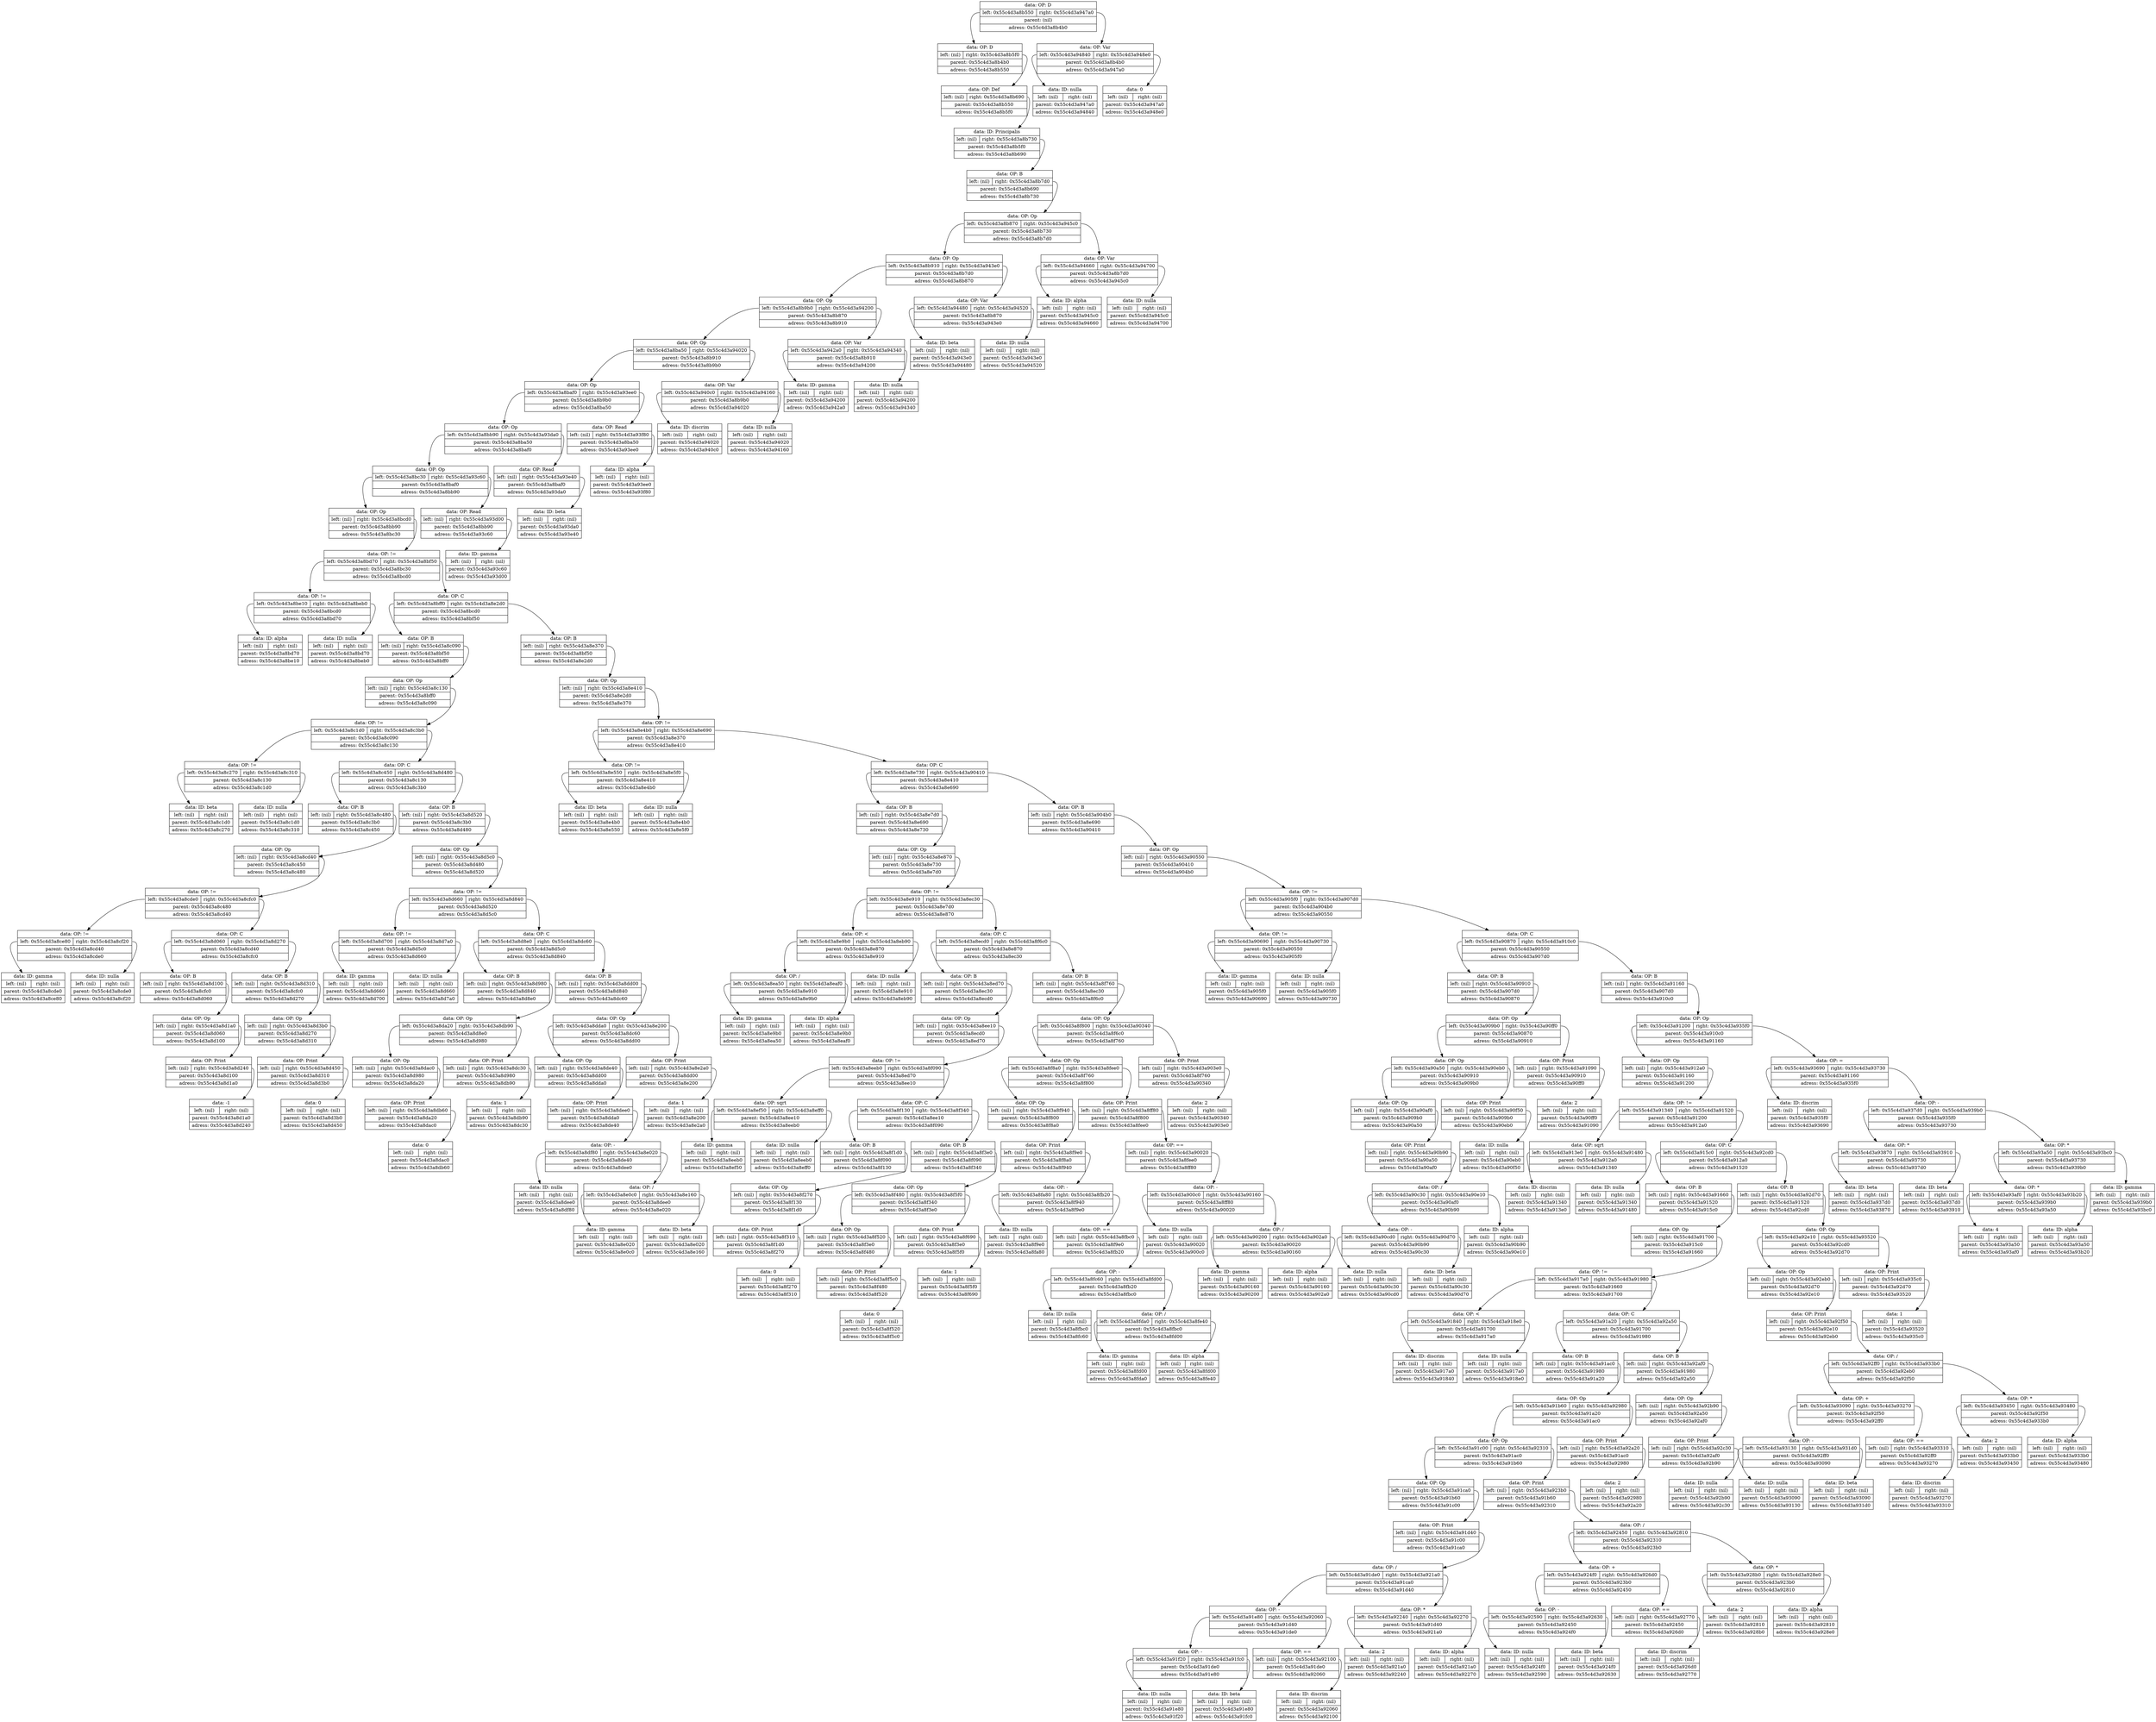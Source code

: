 digraph dump
{
	node0x55c4d3a8b4b0 [shape = "record", label = "{<f1>data: OP: D|{<f2>left: 0x55c4d3a8b550|<f3>right: 0x55c4d3a947a0}|<f4>parent: (nil)|<f5>adress: 0x55c4d3a8b4b0}"];
	node0x55c4d3a8b550 [shape = "record", label = "{<f1>data: OP: D|{<f2>left: (nil)|<f3>right: 0x55c4d3a8b5f0}|<f4>parent: 0x55c4d3a8b4b0|<f5>adress: 0x55c4d3a8b550}"];
	node0x55c4d3a8b5f0 [shape = "record", label = "{<f1>data: OP: Def|{<f2>left: (nil)|<f3>right: 0x55c4d3a8b690}|<f4>parent: 0x55c4d3a8b550|<f5>adress: 0x55c4d3a8b5f0}"];
	node0x55c4d3a8b690 [shape = "record", label = "{<f1>data: ID: Principalis|{<f2>left: (nil)|<f3>right: 0x55c4d3a8b730}|<f4>parent: 0x55c4d3a8b5f0|<f5>adress: 0x55c4d3a8b690}"];
	node0x55c4d3a8b730 [shape = "record", label = "{<f1>data: OP: B|{<f2>left: (nil)|<f3>right: 0x55c4d3a8b7d0}|<f4>parent: 0x55c4d3a8b690|<f5>adress: 0x55c4d3a8b730}"];
	node0x55c4d3a8b7d0 [shape = "record", label = "{<f1>data: OP: Op|{<f2>left: 0x55c4d3a8b870|<f3>right: 0x55c4d3a945c0}|<f4>parent: 0x55c4d3a8b730|<f5>adress: 0x55c4d3a8b7d0}"];
	node0x55c4d3a8b870 [shape = "record", label = "{<f1>data: OP: Op|{<f2>left: 0x55c4d3a8b910|<f3>right: 0x55c4d3a943e0}|<f4>parent: 0x55c4d3a8b7d0|<f5>adress: 0x55c4d3a8b870}"];
	node0x55c4d3a8b910 [shape = "record", label = "{<f1>data: OP: Op|{<f2>left: 0x55c4d3a8b9b0|<f3>right: 0x55c4d3a94200}|<f4>parent: 0x55c4d3a8b870|<f5>adress: 0x55c4d3a8b910}"];
	node0x55c4d3a8b9b0 [shape = "record", label = "{<f1>data: OP: Op|{<f2>left: 0x55c4d3a8ba50|<f3>right: 0x55c4d3a94020}|<f4>parent: 0x55c4d3a8b910|<f5>adress: 0x55c4d3a8b9b0}"];
	node0x55c4d3a8ba50 [shape = "record", label = "{<f1>data: OP: Op|{<f2>left: 0x55c4d3a8baf0|<f3>right: 0x55c4d3a93ee0}|<f4>parent: 0x55c4d3a8b9b0|<f5>adress: 0x55c4d3a8ba50}"];
	node0x55c4d3a8baf0 [shape = "record", label = "{<f1>data: OP: Op|{<f2>left: 0x55c4d3a8bb90|<f3>right: 0x55c4d3a93da0}|<f4>parent: 0x55c4d3a8ba50|<f5>adress: 0x55c4d3a8baf0}"];
	node0x55c4d3a8bb90 [shape = "record", label = "{<f1>data: OP: Op|{<f2>left: 0x55c4d3a8bc30|<f3>right: 0x55c4d3a93c60}|<f4>parent: 0x55c4d3a8baf0|<f5>adress: 0x55c4d3a8bb90}"];
	node0x55c4d3a8bc30 [shape = "record", label = "{<f1>data: OP: Op|{<f2>left: (nil)|<f3>right: 0x55c4d3a8bcd0}|<f4>parent: 0x55c4d3a8bb90|<f5>adress: 0x55c4d3a8bc30}"];
	node0x55c4d3a8bcd0 [shape = "record", label = "{<f1>data: OP: !=|{<f2>left: 0x55c4d3a8bd70|<f3>right: 0x55c4d3a8bf50}|<f4>parent: 0x55c4d3a8bc30|<f5>adress: 0x55c4d3a8bcd0}"];
	node0x55c4d3a8bd70 [shape = "record", label = "{<f1>data: OP: !=|{<f2>left: 0x55c4d3a8be10|<f3>right: 0x55c4d3a8beb0}|<f4>parent: 0x55c4d3a8bcd0|<f5>adress: 0x55c4d3a8bd70}"];
	node0x55c4d3a8be10 [shape = "record", label = "{<f1>data: ID: alpha|{<f2>left: (nil)|<f3>right: (nil)}|<f4>parent: 0x55c4d3a8bd70|<f5>adress: 0x55c4d3a8be10}"];
	node0x55c4d3a8bd70:f2 -> node0x55c4d3a8be10
	node0x55c4d3a8beb0 [shape = "record", label = "{<f1>data: ID: nulla|{<f2>left: (nil)|<f3>right: (nil)}|<f4>parent: 0x55c4d3a8bd70|<f5>adress: 0x55c4d3a8beb0}"];
	node0x55c4d3a8bd70:f3 -> node0x55c4d3a8beb0
	node0x55c4d3a8bcd0:f2 -> node0x55c4d3a8bd70
	node0x55c4d3a8bf50 [shape = "record", label = "{<f1>data: OP: C|{<f2>left: 0x55c4d3a8bff0|<f3>right: 0x55c4d3a8e2d0}|<f4>parent: 0x55c4d3a8bcd0|<f5>adress: 0x55c4d3a8bf50}"];
	node0x55c4d3a8bff0 [shape = "record", label = "{<f1>data: OP: B|{<f2>left: (nil)|<f3>right: 0x55c4d3a8c090}|<f4>parent: 0x55c4d3a8bf50|<f5>adress: 0x55c4d3a8bff0}"];
	node0x55c4d3a8c090 [shape = "record", label = "{<f1>data: OP: Op|{<f2>left: (nil)|<f3>right: 0x55c4d3a8c130}|<f4>parent: 0x55c4d3a8bff0|<f5>adress: 0x55c4d3a8c090}"];
	node0x55c4d3a8c130 [shape = "record", label = "{<f1>data: OP: !=|{<f2>left: 0x55c4d3a8c1d0|<f3>right: 0x55c4d3a8c3b0}|<f4>parent: 0x55c4d3a8c090|<f5>adress: 0x55c4d3a8c130}"];
	node0x55c4d3a8c1d0 [shape = "record", label = "{<f1>data: OP: !=|{<f2>left: 0x55c4d3a8c270|<f3>right: 0x55c4d3a8c310}|<f4>parent: 0x55c4d3a8c130|<f5>adress: 0x55c4d3a8c1d0}"];
	node0x55c4d3a8c270 [shape = "record", label = "{<f1>data: ID: beta|{<f2>left: (nil)|<f3>right: (nil)}|<f4>parent: 0x55c4d3a8c1d0|<f5>adress: 0x55c4d3a8c270}"];
	node0x55c4d3a8c1d0:f2 -> node0x55c4d3a8c270
	node0x55c4d3a8c310 [shape = "record", label = "{<f1>data: ID: nulla|{<f2>left: (nil)|<f3>right: (nil)}|<f4>parent: 0x55c4d3a8c1d0|<f5>adress: 0x55c4d3a8c310}"];
	node0x55c4d3a8c1d0:f3 -> node0x55c4d3a8c310
	node0x55c4d3a8c130:f2 -> node0x55c4d3a8c1d0
	node0x55c4d3a8c3b0 [shape = "record", label = "{<f1>data: OP: C|{<f2>left: 0x55c4d3a8c450|<f3>right: 0x55c4d3a8d480}|<f4>parent: 0x55c4d3a8c130|<f5>adress: 0x55c4d3a8c3b0}"];
	node0x55c4d3a8c450 [shape = "record", label = "{<f1>data: OP: B|{<f2>left: (nil)|<f3>right: 0x55c4d3a8c480}|<f4>parent: 0x55c4d3a8c3b0|<f5>adress: 0x55c4d3a8c450}"];
	node0x55c4d3a8c480 [shape = "record", label = "{<f1>data: OP: Op|{<f2>left: (nil)|<f3>right: 0x55c4d3a8cd40}|<f4>parent: 0x55c4d3a8c450|<f5>adress: 0x55c4d3a8c480}"];
	node0x55c4d3a8cd40 [shape = "record", label = "{<f1>data: OP: !=|{<f2>left: 0x55c4d3a8cde0|<f3>right: 0x55c4d3a8cfc0}|<f4>parent: 0x55c4d3a8c480|<f5>adress: 0x55c4d3a8cd40}"];
	node0x55c4d3a8cde0 [shape = "record", label = "{<f1>data: OP: !=|{<f2>left: 0x55c4d3a8ce80|<f3>right: 0x55c4d3a8cf20}|<f4>parent: 0x55c4d3a8cd40|<f5>adress: 0x55c4d3a8cde0}"];
	node0x55c4d3a8ce80 [shape = "record", label = "{<f1>data: ID: gamma|{<f2>left: (nil)|<f3>right: (nil)}|<f4>parent: 0x55c4d3a8cde0|<f5>adress: 0x55c4d3a8ce80}"];
	node0x55c4d3a8cde0:f2 -> node0x55c4d3a8ce80
	node0x55c4d3a8cf20 [shape = "record", label = "{<f1>data: ID: nulla|{<f2>left: (nil)|<f3>right: (nil)}|<f4>parent: 0x55c4d3a8cde0|<f5>adress: 0x55c4d3a8cf20}"];
	node0x55c4d3a8cde0:f3 -> node0x55c4d3a8cf20
	node0x55c4d3a8cd40:f2 -> node0x55c4d3a8cde0
	node0x55c4d3a8cfc0 [shape = "record", label = "{<f1>data: OP: C|{<f2>left: 0x55c4d3a8d060|<f3>right: 0x55c4d3a8d270}|<f4>parent: 0x55c4d3a8cd40|<f5>adress: 0x55c4d3a8cfc0}"];
	node0x55c4d3a8d060 [shape = "record", label = "{<f1>data: OP: B|{<f2>left: (nil)|<f3>right: 0x55c4d3a8d100}|<f4>parent: 0x55c4d3a8cfc0|<f5>adress: 0x55c4d3a8d060}"];
	node0x55c4d3a8d100 [shape = "record", label = "{<f1>data: OP: Op|{<f2>left: (nil)|<f3>right: 0x55c4d3a8d1a0}|<f4>parent: 0x55c4d3a8d060|<f5>adress: 0x55c4d3a8d100}"];
	node0x55c4d3a8d1a0 [shape = "record", label = "{<f1>data: OP: Print|{<f2>left: (nil)|<f3>right: 0x55c4d3a8d240}|<f4>parent: 0x55c4d3a8d100|<f5>adress: 0x55c4d3a8d1a0}"];
	node0x55c4d3a8d240 [shape = "record", label = "{<f1>data: -1|{<f2>left: (nil)|<f3>right: (nil)}|<f4>parent: 0x55c4d3a8d1a0|<f5>adress: 0x55c4d3a8d240}"];
	node0x55c4d3a8d1a0:f3 -> node0x55c4d3a8d240
	node0x55c4d3a8d100:f3 -> node0x55c4d3a8d1a0
	node0x55c4d3a8d060:f3 -> node0x55c4d3a8d100
	node0x55c4d3a8cfc0:f2 -> node0x55c4d3a8d060
	node0x55c4d3a8d270 [shape = "record", label = "{<f1>data: OP: B|{<f2>left: (nil)|<f3>right: 0x55c4d3a8d310}|<f4>parent: 0x55c4d3a8cfc0|<f5>adress: 0x55c4d3a8d270}"];
	node0x55c4d3a8d310 [shape = "record", label = "{<f1>data: OP: Op|{<f2>left: (nil)|<f3>right: 0x55c4d3a8d3b0}|<f4>parent: 0x55c4d3a8d270|<f5>adress: 0x55c4d3a8d310}"];
	node0x55c4d3a8d3b0 [shape = "record", label = "{<f1>data: OP: Print|{<f2>left: (nil)|<f3>right: 0x55c4d3a8d450}|<f4>parent: 0x55c4d3a8d310|<f5>adress: 0x55c4d3a8d3b0}"];
	node0x55c4d3a8d450 [shape = "record", label = "{<f1>data: 0|{<f2>left: (nil)|<f3>right: (nil)}|<f4>parent: 0x55c4d3a8d3b0|<f5>adress: 0x55c4d3a8d450}"];
	node0x55c4d3a8d3b0:f3 -> node0x55c4d3a8d450
	node0x55c4d3a8d310:f3 -> node0x55c4d3a8d3b0
	node0x55c4d3a8d270:f3 -> node0x55c4d3a8d310
	node0x55c4d3a8cfc0:f3 -> node0x55c4d3a8d270
	node0x55c4d3a8cd40:f3 -> node0x55c4d3a8cfc0
	node0x55c4d3a8c480:f3 -> node0x55c4d3a8cd40
	node0x55c4d3a8c450:f3 -> node0x55c4d3a8c480
	node0x55c4d3a8c3b0:f2 -> node0x55c4d3a8c450
	node0x55c4d3a8d480 [shape = "record", label = "{<f1>data: OP: B|{<f2>left: (nil)|<f3>right: 0x55c4d3a8d520}|<f4>parent: 0x55c4d3a8c3b0|<f5>adress: 0x55c4d3a8d480}"];
	node0x55c4d3a8d520 [shape = "record", label = "{<f1>data: OP: Op|{<f2>left: (nil)|<f3>right: 0x55c4d3a8d5c0}|<f4>parent: 0x55c4d3a8d480|<f5>adress: 0x55c4d3a8d520}"];
	node0x55c4d3a8d5c0 [shape = "record", label = "{<f1>data: OP: !=|{<f2>left: 0x55c4d3a8d660|<f3>right: 0x55c4d3a8d840}|<f4>parent: 0x55c4d3a8d520|<f5>adress: 0x55c4d3a8d5c0}"];
	node0x55c4d3a8d660 [shape = "record", label = "{<f1>data: OP: !=|{<f2>left: 0x55c4d3a8d700|<f3>right: 0x55c4d3a8d7a0}|<f4>parent: 0x55c4d3a8d5c0|<f5>adress: 0x55c4d3a8d660}"];
	node0x55c4d3a8d700 [shape = "record", label = "{<f1>data: ID: gamma|{<f2>left: (nil)|<f3>right: (nil)}|<f4>parent: 0x55c4d3a8d660|<f5>adress: 0x55c4d3a8d700}"];
	node0x55c4d3a8d660:f2 -> node0x55c4d3a8d700
	node0x55c4d3a8d7a0 [shape = "record", label = "{<f1>data: ID: nulla|{<f2>left: (nil)|<f3>right: (nil)}|<f4>parent: 0x55c4d3a8d660|<f5>adress: 0x55c4d3a8d7a0}"];
	node0x55c4d3a8d660:f3 -> node0x55c4d3a8d7a0
	node0x55c4d3a8d5c0:f2 -> node0x55c4d3a8d660
	node0x55c4d3a8d840 [shape = "record", label = "{<f1>data: OP: C|{<f2>left: 0x55c4d3a8d8e0|<f3>right: 0x55c4d3a8dc60}|<f4>parent: 0x55c4d3a8d5c0|<f5>adress: 0x55c4d3a8d840}"];
	node0x55c4d3a8d8e0 [shape = "record", label = "{<f1>data: OP: B|{<f2>left: (nil)|<f3>right: 0x55c4d3a8d980}|<f4>parent: 0x55c4d3a8d840|<f5>adress: 0x55c4d3a8d8e0}"];
	node0x55c4d3a8d980 [shape = "record", label = "{<f1>data: OP: Op|{<f2>left: 0x55c4d3a8da20|<f3>right: 0x55c4d3a8db90}|<f4>parent: 0x55c4d3a8d8e0|<f5>adress: 0x55c4d3a8d980}"];
	node0x55c4d3a8da20 [shape = "record", label = "{<f1>data: OP: Op|{<f2>left: (nil)|<f3>right: 0x55c4d3a8dac0}|<f4>parent: 0x55c4d3a8d980|<f5>adress: 0x55c4d3a8da20}"];
	node0x55c4d3a8dac0 [shape = "record", label = "{<f1>data: OP: Print|{<f2>left: (nil)|<f3>right: 0x55c4d3a8db60}|<f4>parent: 0x55c4d3a8da20|<f5>adress: 0x55c4d3a8dac0}"];
	node0x55c4d3a8db60 [shape = "record", label = "{<f1>data: 0|{<f2>left: (nil)|<f3>right: (nil)}|<f4>parent: 0x55c4d3a8dac0|<f5>adress: 0x55c4d3a8db60}"];
	node0x55c4d3a8dac0:f3 -> node0x55c4d3a8db60
	node0x55c4d3a8da20:f3 -> node0x55c4d3a8dac0
	node0x55c4d3a8d980:f2 -> node0x55c4d3a8da20
	node0x55c4d3a8db90 [shape = "record", label = "{<f1>data: OP: Print|{<f2>left: (nil)|<f3>right: 0x55c4d3a8dc30}|<f4>parent: 0x55c4d3a8d980|<f5>adress: 0x55c4d3a8db90}"];
	node0x55c4d3a8dc30 [shape = "record", label = "{<f1>data: 1|{<f2>left: (nil)|<f3>right: (nil)}|<f4>parent: 0x55c4d3a8db90|<f5>adress: 0x55c4d3a8dc30}"];
	node0x55c4d3a8db90:f3 -> node0x55c4d3a8dc30
	node0x55c4d3a8d980:f3 -> node0x55c4d3a8db90
	node0x55c4d3a8d8e0:f3 -> node0x55c4d3a8d980
	node0x55c4d3a8d840:f2 -> node0x55c4d3a8d8e0
	node0x55c4d3a8dc60 [shape = "record", label = "{<f1>data: OP: B|{<f2>left: (nil)|<f3>right: 0x55c4d3a8dd00}|<f4>parent: 0x55c4d3a8d840|<f5>adress: 0x55c4d3a8dc60}"];
	node0x55c4d3a8dd00 [shape = "record", label = "{<f1>data: OP: Op|{<f2>left: 0x55c4d3a8dda0|<f3>right: 0x55c4d3a8e200}|<f4>parent: 0x55c4d3a8dc60|<f5>adress: 0x55c4d3a8dd00}"];
	node0x55c4d3a8dda0 [shape = "record", label = "{<f1>data: OP: Op|{<f2>left: (nil)|<f3>right: 0x55c4d3a8de40}|<f4>parent: 0x55c4d3a8dd00|<f5>adress: 0x55c4d3a8dda0}"];
	node0x55c4d3a8de40 [shape = "record", label = "{<f1>data: OP: Print|{<f2>left: (nil)|<f3>right: 0x55c4d3a8dee0}|<f4>parent: 0x55c4d3a8dda0|<f5>adress: 0x55c4d3a8de40}"];
	node0x55c4d3a8dee0 [shape = "record", label = "{<f1>data: OP: -|{<f2>left: 0x55c4d3a8df80|<f3>right: 0x55c4d3a8e020}|<f4>parent: 0x55c4d3a8de40|<f5>adress: 0x55c4d3a8dee0}"];
	node0x55c4d3a8df80 [shape = "record", label = "{<f1>data: ID: nulla|{<f2>left: (nil)|<f3>right: (nil)}|<f4>parent: 0x55c4d3a8dee0|<f5>adress: 0x55c4d3a8df80}"];
	node0x55c4d3a8dee0:f2 -> node0x55c4d3a8df80
	node0x55c4d3a8e020 [shape = "record", label = "{<f1>data: OP: /|{<f2>left: 0x55c4d3a8e0c0|<f3>right: 0x55c4d3a8e160}|<f4>parent: 0x55c4d3a8dee0|<f5>adress: 0x55c4d3a8e020}"];
	node0x55c4d3a8e0c0 [shape = "record", label = "{<f1>data: ID: gamma|{<f2>left: (nil)|<f3>right: (nil)}|<f4>parent: 0x55c4d3a8e020|<f5>adress: 0x55c4d3a8e0c0}"];
	node0x55c4d3a8e020:f2 -> node0x55c4d3a8e0c0
	node0x55c4d3a8e160 [shape = "record", label = "{<f1>data: ID: beta|{<f2>left: (nil)|<f3>right: (nil)}|<f4>parent: 0x55c4d3a8e020|<f5>adress: 0x55c4d3a8e160}"];
	node0x55c4d3a8e020:f3 -> node0x55c4d3a8e160
	node0x55c4d3a8dee0:f3 -> node0x55c4d3a8e020
	node0x55c4d3a8de40:f3 -> node0x55c4d3a8dee0
	node0x55c4d3a8dda0:f3 -> node0x55c4d3a8de40
	node0x55c4d3a8dd00:f2 -> node0x55c4d3a8dda0
	node0x55c4d3a8e200 [shape = "record", label = "{<f1>data: OP: Print|{<f2>left: (nil)|<f3>right: 0x55c4d3a8e2a0}|<f4>parent: 0x55c4d3a8dd00|<f5>adress: 0x55c4d3a8e200}"];
	node0x55c4d3a8e2a0 [shape = "record", label = "{<f1>data: 1|{<f2>left: (nil)|<f3>right: (nil)}|<f4>parent: 0x55c4d3a8e200|<f5>adress: 0x55c4d3a8e2a0}"];
	node0x55c4d3a8e200:f3 -> node0x55c4d3a8e2a0
	node0x55c4d3a8dd00:f3 -> node0x55c4d3a8e200
	node0x55c4d3a8dc60:f3 -> node0x55c4d3a8dd00
	node0x55c4d3a8d840:f3 -> node0x55c4d3a8dc60
	node0x55c4d3a8d5c0:f3 -> node0x55c4d3a8d840
	node0x55c4d3a8d520:f3 -> node0x55c4d3a8d5c0
	node0x55c4d3a8d480:f3 -> node0x55c4d3a8d520
	node0x55c4d3a8c3b0:f3 -> node0x55c4d3a8d480
	node0x55c4d3a8c130:f3 -> node0x55c4d3a8c3b0
	node0x55c4d3a8c090:f3 -> node0x55c4d3a8c130
	node0x55c4d3a8bff0:f3 -> node0x55c4d3a8c090
	node0x55c4d3a8bf50:f2 -> node0x55c4d3a8bff0
	node0x55c4d3a8e2d0 [shape = "record", label = "{<f1>data: OP: B|{<f2>left: (nil)|<f3>right: 0x55c4d3a8e370}|<f4>parent: 0x55c4d3a8bf50|<f5>adress: 0x55c4d3a8e2d0}"];
	node0x55c4d3a8e370 [shape = "record", label = "{<f1>data: OP: Op|{<f2>left: (nil)|<f3>right: 0x55c4d3a8e410}|<f4>parent: 0x55c4d3a8e2d0|<f5>adress: 0x55c4d3a8e370}"];
	node0x55c4d3a8e410 [shape = "record", label = "{<f1>data: OP: !=|{<f2>left: 0x55c4d3a8e4b0|<f3>right: 0x55c4d3a8e690}|<f4>parent: 0x55c4d3a8e370|<f5>adress: 0x55c4d3a8e410}"];
	node0x55c4d3a8e4b0 [shape = "record", label = "{<f1>data: OP: !=|{<f2>left: 0x55c4d3a8e550|<f3>right: 0x55c4d3a8e5f0}|<f4>parent: 0x55c4d3a8e410|<f5>adress: 0x55c4d3a8e4b0}"];
	node0x55c4d3a8e550 [shape = "record", label = "{<f1>data: ID: beta|{<f2>left: (nil)|<f3>right: (nil)}|<f4>parent: 0x55c4d3a8e4b0|<f5>adress: 0x55c4d3a8e550}"];
	node0x55c4d3a8e4b0:f2 -> node0x55c4d3a8e550
	node0x55c4d3a8e5f0 [shape = "record", label = "{<f1>data: ID: nulla|{<f2>left: (nil)|<f3>right: (nil)}|<f4>parent: 0x55c4d3a8e4b0|<f5>adress: 0x55c4d3a8e5f0}"];
	node0x55c4d3a8e4b0:f3 -> node0x55c4d3a8e5f0
	node0x55c4d3a8e410:f2 -> node0x55c4d3a8e4b0
	node0x55c4d3a8e690 [shape = "record", label = "{<f1>data: OP: C|{<f2>left: 0x55c4d3a8e730|<f3>right: 0x55c4d3a90410}|<f4>parent: 0x55c4d3a8e410|<f5>adress: 0x55c4d3a8e690}"];
	node0x55c4d3a8e730 [shape = "record", label = "{<f1>data: OP: B|{<f2>left: (nil)|<f3>right: 0x55c4d3a8e7d0}|<f4>parent: 0x55c4d3a8e690|<f5>adress: 0x55c4d3a8e730}"];
	node0x55c4d3a8e7d0 [shape = "record", label = "{<f1>data: OP: Op|{<f2>left: (nil)|<f3>right: 0x55c4d3a8e870}|<f4>parent: 0x55c4d3a8e730|<f5>adress: 0x55c4d3a8e7d0}"];
	node0x55c4d3a8e870 [shape = "record", label = "{<f1>data: OP: !=|{<f2>left: 0x55c4d3a8e910|<f3>right: 0x55c4d3a8ec30}|<f4>parent: 0x55c4d3a8e7d0|<f5>adress: 0x55c4d3a8e870}"];
	node0x55c4d3a8e910 [shape = "record", label = "{<f1>data: OP: \<|{<f2>left: 0x55c4d3a8e9b0|<f3>right: 0x55c4d3a8eb90}|<f4>parent: 0x55c4d3a8e870|<f5>adress: 0x55c4d3a8e910}"];
	node0x55c4d3a8e9b0 [shape = "record", label = "{<f1>data: OP: /|{<f2>left: 0x55c4d3a8ea50|<f3>right: 0x55c4d3a8eaf0}|<f4>parent: 0x55c4d3a8e910|<f5>adress: 0x55c4d3a8e9b0}"];
	node0x55c4d3a8ea50 [shape = "record", label = "{<f1>data: ID: gamma|{<f2>left: (nil)|<f3>right: (nil)}|<f4>parent: 0x55c4d3a8e9b0|<f5>adress: 0x55c4d3a8ea50}"];
	node0x55c4d3a8e9b0:f2 -> node0x55c4d3a8ea50
	node0x55c4d3a8eaf0 [shape = "record", label = "{<f1>data: ID: alpha|{<f2>left: (nil)|<f3>right: (nil)}|<f4>parent: 0x55c4d3a8e9b0|<f5>adress: 0x55c4d3a8eaf0}"];
	node0x55c4d3a8e9b0:f3 -> node0x55c4d3a8eaf0
	node0x55c4d3a8e910:f2 -> node0x55c4d3a8e9b0
	node0x55c4d3a8eb90 [shape = "record", label = "{<f1>data: ID: nulla|{<f2>left: (nil)|<f3>right: (nil)}|<f4>parent: 0x55c4d3a8e910|<f5>adress: 0x55c4d3a8eb90}"];
	node0x55c4d3a8e910:f3 -> node0x55c4d3a8eb90
	node0x55c4d3a8e870:f2 -> node0x55c4d3a8e910
	node0x55c4d3a8ec30 [shape = "record", label = "{<f1>data: OP: C|{<f2>left: 0x55c4d3a8ecd0|<f3>right: 0x55c4d3a8f6c0}|<f4>parent: 0x55c4d3a8e870|<f5>adress: 0x55c4d3a8ec30}"];
	node0x55c4d3a8ecd0 [shape = "record", label = "{<f1>data: OP: B|{<f2>left: (nil)|<f3>right: 0x55c4d3a8ed70}|<f4>parent: 0x55c4d3a8ec30|<f5>adress: 0x55c4d3a8ecd0}"];
	node0x55c4d3a8ed70 [shape = "record", label = "{<f1>data: OP: Op|{<f2>left: (nil)|<f3>right: 0x55c4d3a8ee10}|<f4>parent: 0x55c4d3a8ecd0|<f5>adress: 0x55c4d3a8ed70}"];
	node0x55c4d3a8ee10 [shape = "record", label = "{<f1>data: OP: !=|{<f2>left: 0x55c4d3a8eeb0|<f3>right: 0x55c4d3a8f090}|<f4>parent: 0x55c4d3a8ed70|<f5>adress: 0x55c4d3a8ee10}"];
	node0x55c4d3a8eeb0 [shape = "record", label = "{<f1>data: OP: sqrt|{<f2>left: 0x55c4d3a8ef50|<f3>right: 0x55c4d3a8eff0}|<f4>parent: 0x55c4d3a8ee10|<f5>adress: 0x55c4d3a8eeb0}"];
	node0x55c4d3a8ef50 [shape = "record", label = "{<f1>data: ID: gamma|{<f2>left: (nil)|<f3>right: (nil)}|<f4>parent: 0x55c4d3a8eeb0|<f5>adress: 0x55c4d3a8ef50}"];
	node0x55c4d3a8eeb0:f2 -> node0x55c4d3a8ef50
	node0x55c4d3a8eff0 [shape = "record", label = "{<f1>data: ID: nulla|{<f2>left: (nil)|<f3>right: (nil)}|<f4>parent: 0x55c4d3a8eeb0|<f5>adress: 0x55c4d3a8eff0}"];
	node0x55c4d3a8eeb0:f3 -> node0x55c4d3a8eff0
	node0x55c4d3a8ee10:f2 -> node0x55c4d3a8eeb0
	node0x55c4d3a8f090 [shape = "record", label = "{<f1>data: OP: C|{<f2>left: 0x55c4d3a8f130|<f3>right: 0x55c4d3a8f340}|<f4>parent: 0x55c4d3a8ee10|<f5>adress: 0x55c4d3a8f090}"];
	node0x55c4d3a8f130 [shape = "record", label = "{<f1>data: OP: B|{<f2>left: (nil)|<f3>right: 0x55c4d3a8f1d0}|<f4>parent: 0x55c4d3a8f090|<f5>adress: 0x55c4d3a8f130}"];
	node0x55c4d3a8f1d0 [shape = "record", label = "{<f1>data: OP: Op|{<f2>left: (nil)|<f3>right: 0x55c4d3a8f270}|<f4>parent: 0x55c4d3a8f130|<f5>adress: 0x55c4d3a8f1d0}"];
	node0x55c4d3a8f270 [shape = "record", label = "{<f1>data: OP: Print|{<f2>left: (nil)|<f3>right: 0x55c4d3a8f310}|<f4>parent: 0x55c4d3a8f1d0|<f5>adress: 0x55c4d3a8f270}"];
	node0x55c4d3a8f310 [shape = "record", label = "{<f1>data: 0|{<f2>left: (nil)|<f3>right: (nil)}|<f4>parent: 0x55c4d3a8f270|<f5>adress: 0x55c4d3a8f310}"];
	node0x55c4d3a8f270:f3 -> node0x55c4d3a8f310
	node0x55c4d3a8f1d0:f3 -> node0x55c4d3a8f270
	node0x55c4d3a8f130:f3 -> node0x55c4d3a8f1d0
	node0x55c4d3a8f090:f2 -> node0x55c4d3a8f130
	node0x55c4d3a8f340 [shape = "record", label = "{<f1>data: OP: B|{<f2>left: (nil)|<f3>right: 0x55c4d3a8f3e0}|<f4>parent: 0x55c4d3a8f090|<f5>adress: 0x55c4d3a8f340}"];
	node0x55c4d3a8f3e0 [shape = "record", label = "{<f1>data: OP: Op|{<f2>left: 0x55c4d3a8f480|<f3>right: 0x55c4d3a8f5f0}|<f4>parent: 0x55c4d3a8f340|<f5>adress: 0x55c4d3a8f3e0}"];
	node0x55c4d3a8f480 [shape = "record", label = "{<f1>data: OP: Op|{<f2>left: (nil)|<f3>right: 0x55c4d3a8f520}|<f4>parent: 0x55c4d3a8f3e0|<f5>adress: 0x55c4d3a8f480}"];
	node0x55c4d3a8f520 [shape = "record", label = "{<f1>data: OP: Print|{<f2>left: (nil)|<f3>right: 0x55c4d3a8f5c0}|<f4>parent: 0x55c4d3a8f480|<f5>adress: 0x55c4d3a8f520}"];
	node0x55c4d3a8f5c0 [shape = "record", label = "{<f1>data: 0|{<f2>left: (nil)|<f3>right: (nil)}|<f4>parent: 0x55c4d3a8f520|<f5>adress: 0x55c4d3a8f5c0}"];
	node0x55c4d3a8f520:f3 -> node0x55c4d3a8f5c0
	node0x55c4d3a8f480:f3 -> node0x55c4d3a8f520
	node0x55c4d3a8f3e0:f2 -> node0x55c4d3a8f480
	node0x55c4d3a8f5f0 [shape = "record", label = "{<f1>data: OP: Print|{<f2>left: (nil)|<f3>right: 0x55c4d3a8f690}|<f4>parent: 0x55c4d3a8f3e0|<f5>adress: 0x55c4d3a8f5f0}"];
	node0x55c4d3a8f690 [shape = "record", label = "{<f1>data: 1|{<f2>left: (nil)|<f3>right: (nil)}|<f4>parent: 0x55c4d3a8f5f0|<f5>adress: 0x55c4d3a8f690}"];
	node0x55c4d3a8f5f0:f3 -> node0x55c4d3a8f690
	node0x55c4d3a8f3e0:f3 -> node0x55c4d3a8f5f0
	node0x55c4d3a8f340:f3 -> node0x55c4d3a8f3e0
	node0x55c4d3a8f090:f3 -> node0x55c4d3a8f340
	node0x55c4d3a8ee10:f3 -> node0x55c4d3a8f090
	node0x55c4d3a8ed70:f3 -> node0x55c4d3a8ee10
	node0x55c4d3a8ecd0:f3 -> node0x55c4d3a8ed70
	node0x55c4d3a8ec30:f2 -> node0x55c4d3a8ecd0
	node0x55c4d3a8f6c0 [shape = "record", label = "{<f1>data: OP: B|{<f2>left: (nil)|<f3>right: 0x55c4d3a8f760}|<f4>parent: 0x55c4d3a8ec30|<f5>adress: 0x55c4d3a8f6c0}"];
	node0x55c4d3a8f760 [shape = "record", label = "{<f1>data: OP: Op|{<f2>left: 0x55c4d3a8f800|<f3>right: 0x55c4d3a90340}|<f4>parent: 0x55c4d3a8f6c0|<f5>adress: 0x55c4d3a8f760}"];
	node0x55c4d3a8f800 [shape = "record", label = "{<f1>data: OP: Op|{<f2>left: 0x55c4d3a8f8a0|<f3>right: 0x55c4d3a8fee0}|<f4>parent: 0x55c4d3a8f760|<f5>adress: 0x55c4d3a8f800}"];
	node0x55c4d3a8f8a0 [shape = "record", label = "{<f1>data: OP: Op|{<f2>left: (nil)|<f3>right: 0x55c4d3a8f940}|<f4>parent: 0x55c4d3a8f800|<f5>adress: 0x55c4d3a8f8a0}"];
	node0x55c4d3a8f940 [shape = "record", label = "{<f1>data: OP: Print|{<f2>left: (nil)|<f3>right: 0x55c4d3a8f9e0}|<f4>parent: 0x55c4d3a8f8a0|<f5>adress: 0x55c4d3a8f940}"];
	node0x55c4d3a8f9e0 [shape = "record", label = "{<f1>data: OP: -|{<f2>left: 0x55c4d3a8fa80|<f3>right: 0x55c4d3a8fb20}|<f4>parent: 0x55c4d3a8f940|<f5>adress: 0x55c4d3a8f9e0}"];
	node0x55c4d3a8fa80 [shape = "record", label = "{<f1>data: ID: nulla|{<f2>left: (nil)|<f3>right: (nil)}|<f4>parent: 0x55c4d3a8f9e0|<f5>adress: 0x55c4d3a8fa80}"];
	node0x55c4d3a8f9e0:f2 -> node0x55c4d3a8fa80
	node0x55c4d3a8fb20 [shape = "record", label = "{<f1>data: OP: ==|{<f2>left: (nil)|<f3>right: 0x55c4d3a8fbc0}|<f4>parent: 0x55c4d3a8f9e0|<f5>adress: 0x55c4d3a8fb20}"];
	node0x55c4d3a8fbc0 [shape = "record", label = "{<f1>data: OP: -|{<f2>left: 0x55c4d3a8fc60|<f3>right: 0x55c4d3a8fd00}|<f4>parent: 0x55c4d3a8fb20|<f5>adress: 0x55c4d3a8fbc0}"];
	node0x55c4d3a8fc60 [shape = "record", label = "{<f1>data: ID: nulla|{<f2>left: (nil)|<f3>right: (nil)}|<f4>parent: 0x55c4d3a8fbc0|<f5>adress: 0x55c4d3a8fc60}"];
	node0x55c4d3a8fbc0:f2 -> node0x55c4d3a8fc60
	node0x55c4d3a8fd00 [shape = "record", label = "{<f1>data: OP: /|{<f2>left: 0x55c4d3a8fda0|<f3>right: 0x55c4d3a8fe40}|<f4>parent: 0x55c4d3a8fbc0|<f5>adress: 0x55c4d3a8fd00}"];
	node0x55c4d3a8fda0 [shape = "record", label = "{<f1>data: ID: gamma|{<f2>left: (nil)|<f3>right: (nil)}|<f4>parent: 0x55c4d3a8fd00|<f5>adress: 0x55c4d3a8fda0}"];
	node0x55c4d3a8fd00:f2 -> node0x55c4d3a8fda0
	node0x55c4d3a8fe40 [shape = "record", label = "{<f1>data: ID: alpha|{<f2>left: (nil)|<f3>right: (nil)}|<f4>parent: 0x55c4d3a8fd00|<f5>adress: 0x55c4d3a8fe40}"];
	node0x55c4d3a8fd00:f3 -> node0x55c4d3a8fe40
	node0x55c4d3a8fbc0:f3 -> node0x55c4d3a8fd00
	node0x55c4d3a8fb20:f3 -> node0x55c4d3a8fbc0
	node0x55c4d3a8f9e0:f3 -> node0x55c4d3a8fb20
	node0x55c4d3a8f940:f3 -> node0x55c4d3a8f9e0
	node0x55c4d3a8f8a0:f3 -> node0x55c4d3a8f940
	node0x55c4d3a8f800:f2 -> node0x55c4d3a8f8a0
	node0x55c4d3a8fee0 [shape = "record", label = "{<f1>data: OP: Print|{<f2>left: (nil)|<f3>right: 0x55c4d3a8ff80}|<f4>parent: 0x55c4d3a8f800|<f5>adress: 0x55c4d3a8fee0}"];
	node0x55c4d3a8ff80 [shape = "record", label = "{<f1>data: OP: ==|{<f2>left: (nil)|<f3>right: 0x55c4d3a90020}|<f4>parent: 0x55c4d3a8fee0|<f5>adress: 0x55c4d3a8ff80}"];
	node0x55c4d3a90020 [shape = "record", label = "{<f1>data: OP: -|{<f2>left: 0x55c4d3a900c0|<f3>right: 0x55c4d3a90160}|<f4>parent: 0x55c4d3a8ff80|<f5>adress: 0x55c4d3a90020}"];
	node0x55c4d3a900c0 [shape = "record", label = "{<f1>data: ID: nulla|{<f2>left: (nil)|<f3>right: (nil)}|<f4>parent: 0x55c4d3a90020|<f5>adress: 0x55c4d3a900c0}"];
	node0x55c4d3a90020:f2 -> node0x55c4d3a900c0
	node0x55c4d3a90160 [shape = "record", label = "{<f1>data: OP: /|{<f2>left: 0x55c4d3a90200|<f3>right: 0x55c4d3a902a0}|<f4>parent: 0x55c4d3a90020|<f5>adress: 0x55c4d3a90160}"];
	node0x55c4d3a90200 [shape = "record", label = "{<f1>data: ID: gamma|{<f2>left: (nil)|<f3>right: (nil)}|<f4>parent: 0x55c4d3a90160|<f5>adress: 0x55c4d3a90200}"];
	node0x55c4d3a90160:f2 -> node0x55c4d3a90200
	node0x55c4d3a902a0 [shape = "record", label = "{<f1>data: ID: alpha|{<f2>left: (nil)|<f3>right: (nil)}|<f4>parent: 0x55c4d3a90160|<f5>adress: 0x55c4d3a902a0}"];
	node0x55c4d3a90160:f3 -> node0x55c4d3a902a0
	node0x55c4d3a90020:f3 -> node0x55c4d3a90160
	node0x55c4d3a8ff80:f3 -> node0x55c4d3a90020
	node0x55c4d3a8fee0:f3 -> node0x55c4d3a8ff80
	node0x55c4d3a8f800:f3 -> node0x55c4d3a8fee0
	node0x55c4d3a8f760:f2 -> node0x55c4d3a8f800
	node0x55c4d3a90340 [shape = "record", label = "{<f1>data: OP: Print|{<f2>left: (nil)|<f3>right: 0x55c4d3a903e0}|<f4>parent: 0x55c4d3a8f760|<f5>adress: 0x55c4d3a90340}"];
	node0x55c4d3a903e0 [shape = "record", label = "{<f1>data: 2|{<f2>left: (nil)|<f3>right: (nil)}|<f4>parent: 0x55c4d3a90340|<f5>adress: 0x55c4d3a903e0}"];
	node0x55c4d3a90340:f3 -> node0x55c4d3a903e0
	node0x55c4d3a8f760:f3 -> node0x55c4d3a90340
	node0x55c4d3a8f6c0:f3 -> node0x55c4d3a8f760
	node0x55c4d3a8ec30:f3 -> node0x55c4d3a8f6c0
	node0x55c4d3a8e870:f3 -> node0x55c4d3a8ec30
	node0x55c4d3a8e7d0:f3 -> node0x55c4d3a8e870
	node0x55c4d3a8e730:f3 -> node0x55c4d3a8e7d0
	node0x55c4d3a8e690:f2 -> node0x55c4d3a8e730
	node0x55c4d3a90410 [shape = "record", label = "{<f1>data: OP: B|{<f2>left: (nil)|<f3>right: 0x55c4d3a904b0}|<f4>parent: 0x55c4d3a8e690|<f5>adress: 0x55c4d3a90410}"];
	node0x55c4d3a904b0 [shape = "record", label = "{<f1>data: OP: Op|{<f2>left: (nil)|<f3>right: 0x55c4d3a90550}|<f4>parent: 0x55c4d3a90410|<f5>adress: 0x55c4d3a904b0}"];
	node0x55c4d3a90550 [shape = "record", label = "{<f1>data: OP: !=|{<f2>left: 0x55c4d3a905f0|<f3>right: 0x55c4d3a907d0}|<f4>parent: 0x55c4d3a904b0|<f5>adress: 0x55c4d3a90550}"];
	node0x55c4d3a905f0 [shape = "record", label = "{<f1>data: OP: !=|{<f2>left: 0x55c4d3a90690|<f3>right: 0x55c4d3a90730}|<f4>parent: 0x55c4d3a90550|<f5>adress: 0x55c4d3a905f0}"];
	node0x55c4d3a90690 [shape = "record", label = "{<f1>data: ID: gamma|{<f2>left: (nil)|<f3>right: (nil)}|<f4>parent: 0x55c4d3a905f0|<f5>adress: 0x55c4d3a90690}"];
	node0x55c4d3a905f0:f2 -> node0x55c4d3a90690
	node0x55c4d3a90730 [shape = "record", label = "{<f1>data: ID: nulla|{<f2>left: (nil)|<f3>right: (nil)}|<f4>parent: 0x55c4d3a905f0|<f5>adress: 0x55c4d3a90730}"];
	node0x55c4d3a905f0:f3 -> node0x55c4d3a90730
	node0x55c4d3a90550:f2 -> node0x55c4d3a905f0
	node0x55c4d3a907d0 [shape = "record", label = "{<f1>data: OP: C|{<f2>left: 0x55c4d3a90870|<f3>right: 0x55c4d3a910c0}|<f4>parent: 0x55c4d3a90550|<f5>adress: 0x55c4d3a907d0}"];
	node0x55c4d3a90870 [shape = "record", label = "{<f1>data: OP: B|{<f2>left: (nil)|<f3>right: 0x55c4d3a90910}|<f4>parent: 0x55c4d3a907d0|<f5>adress: 0x55c4d3a90870}"];
	node0x55c4d3a90910 [shape = "record", label = "{<f1>data: OP: Op|{<f2>left: 0x55c4d3a909b0|<f3>right: 0x55c4d3a90ff0}|<f4>parent: 0x55c4d3a90870|<f5>adress: 0x55c4d3a90910}"];
	node0x55c4d3a909b0 [shape = "record", label = "{<f1>data: OP: Op|{<f2>left: 0x55c4d3a90a50|<f3>right: 0x55c4d3a90eb0}|<f4>parent: 0x55c4d3a90910|<f5>adress: 0x55c4d3a909b0}"];
	node0x55c4d3a90a50 [shape = "record", label = "{<f1>data: OP: Op|{<f2>left: (nil)|<f3>right: 0x55c4d3a90af0}|<f4>parent: 0x55c4d3a909b0|<f5>adress: 0x55c4d3a90a50}"];
	node0x55c4d3a90af0 [shape = "record", label = "{<f1>data: OP: Print|{<f2>left: (nil)|<f3>right: 0x55c4d3a90b90}|<f4>parent: 0x55c4d3a90a50|<f5>adress: 0x55c4d3a90af0}"];
	node0x55c4d3a90b90 [shape = "record", label = "{<f1>data: OP: /|{<f2>left: 0x55c4d3a90c30|<f3>right: 0x55c4d3a90e10}|<f4>parent: 0x55c4d3a90af0|<f5>adress: 0x55c4d3a90b90}"];
	node0x55c4d3a90c30 [shape = "record", label = "{<f1>data: OP: -|{<f2>left: 0x55c4d3a90cd0|<f3>right: 0x55c4d3a90d70}|<f4>parent: 0x55c4d3a90b90|<f5>adress: 0x55c4d3a90c30}"];
	node0x55c4d3a90cd0 [shape = "record", label = "{<f1>data: ID: nulla|{<f2>left: (nil)|<f3>right: (nil)}|<f4>parent: 0x55c4d3a90c30|<f5>adress: 0x55c4d3a90cd0}"];
	node0x55c4d3a90c30:f2 -> node0x55c4d3a90cd0
	node0x55c4d3a90d70 [shape = "record", label = "{<f1>data: ID: beta|{<f2>left: (nil)|<f3>right: (nil)}|<f4>parent: 0x55c4d3a90c30|<f5>adress: 0x55c4d3a90d70}"];
	node0x55c4d3a90c30:f3 -> node0x55c4d3a90d70
	node0x55c4d3a90b90:f2 -> node0x55c4d3a90c30
	node0x55c4d3a90e10 [shape = "record", label = "{<f1>data: ID: alpha|{<f2>left: (nil)|<f3>right: (nil)}|<f4>parent: 0x55c4d3a90b90|<f5>adress: 0x55c4d3a90e10}"];
	node0x55c4d3a90b90:f3 -> node0x55c4d3a90e10
	node0x55c4d3a90af0:f3 -> node0x55c4d3a90b90
	node0x55c4d3a90a50:f3 -> node0x55c4d3a90af0
	node0x55c4d3a909b0:f2 -> node0x55c4d3a90a50
	node0x55c4d3a90eb0 [shape = "record", label = "{<f1>data: OP: Print|{<f2>left: (nil)|<f3>right: 0x55c4d3a90f50}|<f4>parent: 0x55c4d3a909b0|<f5>adress: 0x55c4d3a90eb0}"];
	node0x55c4d3a90f50 [shape = "record", label = "{<f1>data: ID: nulla|{<f2>left: (nil)|<f3>right: (nil)}|<f4>parent: 0x55c4d3a90eb0|<f5>adress: 0x55c4d3a90f50}"];
	node0x55c4d3a90eb0:f3 -> node0x55c4d3a90f50
	node0x55c4d3a909b0:f3 -> node0x55c4d3a90eb0
	node0x55c4d3a90910:f2 -> node0x55c4d3a909b0
	node0x55c4d3a90ff0 [shape = "record", label = "{<f1>data: OP: Print|{<f2>left: (nil)|<f3>right: 0x55c4d3a91090}|<f4>parent: 0x55c4d3a90910|<f5>adress: 0x55c4d3a90ff0}"];
	node0x55c4d3a91090 [shape = "record", label = "{<f1>data: 2|{<f2>left: (nil)|<f3>right: (nil)}|<f4>parent: 0x55c4d3a90ff0|<f5>adress: 0x55c4d3a91090}"];
	node0x55c4d3a90ff0:f3 -> node0x55c4d3a91090
	node0x55c4d3a90910:f3 -> node0x55c4d3a90ff0
	node0x55c4d3a90870:f3 -> node0x55c4d3a90910
	node0x55c4d3a907d0:f2 -> node0x55c4d3a90870
	node0x55c4d3a910c0 [shape = "record", label = "{<f1>data: OP: B|{<f2>left: (nil)|<f3>right: 0x55c4d3a91160}|<f4>parent: 0x55c4d3a907d0|<f5>adress: 0x55c4d3a910c0}"];
	node0x55c4d3a91160 [shape = "record", label = "{<f1>data: OP: Op|{<f2>left: 0x55c4d3a91200|<f3>right: 0x55c4d3a935f0}|<f4>parent: 0x55c4d3a910c0|<f5>adress: 0x55c4d3a91160}"];
	node0x55c4d3a91200 [shape = "record", label = "{<f1>data: OP: Op|{<f2>left: (nil)|<f3>right: 0x55c4d3a912a0}|<f4>parent: 0x55c4d3a91160|<f5>adress: 0x55c4d3a91200}"];
	node0x55c4d3a912a0 [shape = "record", label = "{<f1>data: OP: !=|{<f2>left: 0x55c4d3a91340|<f3>right: 0x55c4d3a91520}|<f4>parent: 0x55c4d3a91200|<f5>adress: 0x55c4d3a912a0}"];
	node0x55c4d3a91340 [shape = "record", label = "{<f1>data: OP: sqrt|{<f2>left: 0x55c4d3a913e0|<f3>right: 0x55c4d3a91480}|<f4>parent: 0x55c4d3a912a0|<f5>adress: 0x55c4d3a91340}"];
	node0x55c4d3a913e0 [shape = "record", label = "{<f1>data: ID: discrim|{<f2>left: (nil)|<f3>right: (nil)}|<f4>parent: 0x55c4d3a91340|<f5>adress: 0x55c4d3a913e0}"];
	node0x55c4d3a91340:f2 -> node0x55c4d3a913e0
	node0x55c4d3a91480 [shape = "record", label = "{<f1>data: ID: nulla|{<f2>left: (nil)|<f3>right: (nil)}|<f4>parent: 0x55c4d3a91340|<f5>adress: 0x55c4d3a91480}"];
	node0x55c4d3a91340:f3 -> node0x55c4d3a91480
	node0x55c4d3a912a0:f2 -> node0x55c4d3a91340
	node0x55c4d3a91520 [shape = "record", label = "{<f1>data: OP: C|{<f2>left: 0x55c4d3a915c0|<f3>right: 0x55c4d3a92cd0}|<f4>parent: 0x55c4d3a912a0|<f5>adress: 0x55c4d3a91520}"];
	node0x55c4d3a915c0 [shape = "record", label = "{<f1>data: OP: B|{<f2>left: (nil)|<f3>right: 0x55c4d3a91660}|<f4>parent: 0x55c4d3a91520|<f5>adress: 0x55c4d3a915c0}"];
	node0x55c4d3a91660 [shape = "record", label = "{<f1>data: OP: Op|{<f2>left: (nil)|<f3>right: 0x55c4d3a91700}|<f4>parent: 0x55c4d3a915c0|<f5>adress: 0x55c4d3a91660}"];
	node0x55c4d3a91700 [shape = "record", label = "{<f1>data: OP: !=|{<f2>left: 0x55c4d3a917a0|<f3>right: 0x55c4d3a91980}|<f4>parent: 0x55c4d3a91660|<f5>adress: 0x55c4d3a91700}"];
	node0x55c4d3a917a0 [shape = "record", label = "{<f1>data: OP: \<|{<f2>left: 0x55c4d3a91840|<f3>right: 0x55c4d3a918e0}|<f4>parent: 0x55c4d3a91700|<f5>adress: 0x55c4d3a917a0}"];
	node0x55c4d3a91840 [shape = "record", label = "{<f1>data: ID: discrim|{<f2>left: (nil)|<f3>right: (nil)}|<f4>parent: 0x55c4d3a917a0|<f5>adress: 0x55c4d3a91840}"];
	node0x55c4d3a917a0:f2 -> node0x55c4d3a91840
	node0x55c4d3a918e0 [shape = "record", label = "{<f1>data: ID: nulla|{<f2>left: (nil)|<f3>right: (nil)}|<f4>parent: 0x55c4d3a917a0|<f5>adress: 0x55c4d3a918e0}"];
	node0x55c4d3a917a0:f3 -> node0x55c4d3a918e0
	node0x55c4d3a91700:f2 -> node0x55c4d3a917a0
	node0x55c4d3a91980 [shape = "record", label = "{<f1>data: OP: C|{<f2>left: 0x55c4d3a91a20|<f3>right: 0x55c4d3a92a50}|<f4>parent: 0x55c4d3a91700|<f5>adress: 0x55c4d3a91980}"];
	node0x55c4d3a91a20 [shape = "record", label = "{<f1>data: OP: B|{<f2>left: (nil)|<f3>right: 0x55c4d3a91ac0}|<f4>parent: 0x55c4d3a91980|<f5>adress: 0x55c4d3a91a20}"];
	node0x55c4d3a91ac0 [shape = "record", label = "{<f1>data: OP: Op|{<f2>left: 0x55c4d3a91b60|<f3>right: 0x55c4d3a92980}|<f4>parent: 0x55c4d3a91a20|<f5>adress: 0x55c4d3a91ac0}"];
	node0x55c4d3a91b60 [shape = "record", label = "{<f1>data: OP: Op|{<f2>left: 0x55c4d3a91c00|<f3>right: 0x55c4d3a92310}|<f4>parent: 0x55c4d3a91ac0|<f5>adress: 0x55c4d3a91b60}"];
	node0x55c4d3a91c00 [shape = "record", label = "{<f1>data: OP: Op|{<f2>left: (nil)|<f3>right: 0x55c4d3a91ca0}|<f4>parent: 0x55c4d3a91b60|<f5>adress: 0x55c4d3a91c00}"];
	node0x55c4d3a91ca0 [shape = "record", label = "{<f1>data: OP: Print|{<f2>left: (nil)|<f3>right: 0x55c4d3a91d40}|<f4>parent: 0x55c4d3a91c00|<f5>adress: 0x55c4d3a91ca0}"];
	node0x55c4d3a91d40 [shape = "record", label = "{<f1>data: OP: /|{<f2>left: 0x55c4d3a91de0|<f3>right: 0x55c4d3a921a0}|<f4>parent: 0x55c4d3a91ca0|<f5>adress: 0x55c4d3a91d40}"];
	node0x55c4d3a91de0 [shape = "record", label = "{<f1>data: OP: -|{<f2>left: 0x55c4d3a91e80|<f3>right: 0x55c4d3a92060}|<f4>parent: 0x55c4d3a91d40|<f5>adress: 0x55c4d3a91de0}"];
	node0x55c4d3a91e80 [shape = "record", label = "{<f1>data: OP: -|{<f2>left: 0x55c4d3a91f20|<f3>right: 0x55c4d3a91fc0}|<f4>parent: 0x55c4d3a91de0|<f5>adress: 0x55c4d3a91e80}"];
	node0x55c4d3a91f20 [shape = "record", label = "{<f1>data: ID: nulla|{<f2>left: (nil)|<f3>right: (nil)}|<f4>parent: 0x55c4d3a91e80|<f5>adress: 0x55c4d3a91f20}"];
	node0x55c4d3a91e80:f2 -> node0x55c4d3a91f20
	node0x55c4d3a91fc0 [shape = "record", label = "{<f1>data: ID: beta|{<f2>left: (nil)|<f3>right: (nil)}|<f4>parent: 0x55c4d3a91e80|<f5>adress: 0x55c4d3a91fc0}"];
	node0x55c4d3a91e80:f3 -> node0x55c4d3a91fc0
	node0x55c4d3a91de0:f2 -> node0x55c4d3a91e80
	node0x55c4d3a92060 [shape = "record", label = "{<f1>data: OP: ==|{<f2>left: (nil)|<f3>right: 0x55c4d3a92100}|<f4>parent: 0x55c4d3a91de0|<f5>adress: 0x55c4d3a92060}"];
	node0x55c4d3a92100 [shape = "record", label = "{<f1>data: ID: discrim|{<f2>left: (nil)|<f3>right: (nil)}|<f4>parent: 0x55c4d3a92060|<f5>adress: 0x55c4d3a92100}"];
	node0x55c4d3a92060:f3 -> node0x55c4d3a92100
	node0x55c4d3a91de0:f3 -> node0x55c4d3a92060
	node0x55c4d3a91d40:f2 -> node0x55c4d3a91de0
	node0x55c4d3a921a0 [shape = "record", label = "{<f1>data: OP: *|{<f2>left: 0x55c4d3a92240|<f3>right: 0x55c4d3a92270}|<f4>parent: 0x55c4d3a91d40|<f5>adress: 0x55c4d3a921a0}"];
	node0x55c4d3a92240 [shape = "record", label = "{<f1>data: 2|{<f2>left: (nil)|<f3>right: (nil)}|<f4>parent: 0x55c4d3a921a0|<f5>adress: 0x55c4d3a92240}"];
	node0x55c4d3a921a0:f2 -> node0x55c4d3a92240
	node0x55c4d3a92270 [shape = "record", label = "{<f1>data: ID: alpha|{<f2>left: (nil)|<f3>right: (nil)}|<f4>parent: 0x55c4d3a921a0|<f5>adress: 0x55c4d3a92270}"];
	node0x55c4d3a921a0:f3 -> node0x55c4d3a92270
	node0x55c4d3a91d40:f3 -> node0x55c4d3a921a0
	node0x55c4d3a91ca0:f3 -> node0x55c4d3a91d40
	node0x55c4d3a91c00:f3 -> node0x55c4d3a91ca0
	node0x55c4d3a91b60:f2 -> node0x55c4d3a91c00
	node0x55c4d3a92310 [shape = "record", label = "{<f1>data: OP: Print|{<f2>left: (nil)|<f3>right: 0x55c4d3a923b0}|<f4>parent: 0x55c4d3a91b60|<f5>adress: 0x55c4d3a92310}"];
	node0x55c4d3a923b0 [shape = "record", label = "{<f1>data: OP: /|{<f2>left: 0x55c4d3a92450|<f3>right: 0x55c4d3a92810}|<f4>parent: 0x55c4d3a92310|<f5>adress: 0x55c4d3a923b0}"];
	node0x55c4d3a92450 [shape = "record", label = "{<f1>data: OP: +|{<f2>left: 0x55c4d3a924f0|<f3>right: 0x55c4d3a926d0}|<f4>parent: 0x55c4d3a923b0|<f5>adress: 0x55c4d3a92450}"];
	node0x55c4d3a924f0 [shape = "record", label = "{<f1>data: OP: -|{<f2>left: 0x55c4d3a92590|<f3>right: 0x55c4d3a92630}|<f4>parent: 0x55c4d3a92450|<f5>adress: 0x55c4d3a924f0}"];
	node0x55c4d3a92590 [shape = "record", label = "{<f1>data: ID: nulla|{<f2>left: (nil)|<f3>right: (nil)}|<f4>parent: 0x55c4d3a924f0|<f5>adress: 0x55c4d3a92590}"];
	node0x55c4d3a924f0:f2 -> node0x55c4d3a92590
	node0x55c4d3a92630 [shape = "record", label = "{<f1>data: ID: beta|{<f2>left: (nil)|<f3>right: (nil)}|<f4>parent: 0x55c4d3a924f0|<f5>adress: 0x55c4d3a92630}"];
	node0x55c4d3a924f0:f3 -> node0x55c4d3a92630
	node0x55c4d3a92450:f2 -> node0x55c4d3a924f0
	node0x55c4d3a926d0 [shape = "record", label = "{<f1>data: OP: ==|{<f2>left: (nil)|<f3>right: 0x55c4d3a92770}|<f4>parent: 0x55c4d3a92450|<f5>adress: 0x55c4d3a926d0}"];
	node0x55c4d3a92770 [shape = "record", label = "{<f1>data: ID: discrim|{<f2>left: (nil)|<f3>right: (nil)}|<f4>parent: 0x55c4d3a926d0|<f5>adress: 0x55c4d3a92770}"];
	node0x55c4d3a926d0:f3 -> node0x55c4d3a92770
	node0x55c4d3a92450:f3 -> node0x55c4d3a926d0
	node0x55c4d3a923b0:f2 -> node0x55c4d3a92450
	node0x55c4d3a92810 [shape = "record", label = "{<f1>data: OP: *|{<f2>left: 0x55c4d3a928b0|<f3>right: 0x55c4d3a928e0}|<f4>parent: 0x55c4d3a923b0|<f5>adress: 0x55c4d3a92810}"];
	node0x55c4d3a928b0 [shape = "record", label = "{<f1>data: 2|{<f2>left: (nil)|<f3>right: (nil)}|<f4>parent: 0x55c4d3a92810|<f5>adress: 0x55c4d3a928b0}"];
	node0x55c4d3a92810:f2 -> node0x55c4d3a928b0
	node0x55c4d3a928e0 [shape = "record", label = "{<f1>data: ID: alpha|{<f2>left: (nil)|<f3>right: (nil)}|<f4>parent: 0x55c4d3a92810|<f5>adress: 0x55c4d3a928e0}"];
	node0x55c4d3a92810:f3 -> node0x55c4d3a928e0
	node0x55c4d3a923b0:f3 -> node0x55c4d3a92810
	node0x55c4d3a92310:f3 -> node0x55c4d3a923b0
	node0x55c4d3a91b60:f3 -> node0x55c4d3a92310
	node0x55c4d3a91ac0:f2 -> node0x55c4d3a91b60
	node0x55c4d3a92980 [shape = "record", label = "{<f1>data: OP: Print|{<f2>left: (nil)|<f3>right: 0x55c4d3a92a20}|<f4>parent: 0x55c4d3a91ac0|<f5>adress: 0x55c4d3a92980}"];
	node0x55c4d3a92a20 [shape = "record", label = "{<f1>data: 2|{<f2>left: (nil)|<f3>right: (nil)}|<f4>parent: 0x55c4d3a92980|<f5>adress: 0x55c4d3a92a20}"];
	node0x55c4d3a92980:f3 -> node0x55c4d3a92a20
	node0x55c4d3a91ac0:f3 -> node0x55c4d3a92980
	node0x55c4d3a91a20:f3 -> node0x55c4d3a91ac0
	node0x55c4d3a91980:f2 -> node0x55c4d3a91a20
	node0x55c4d3a92a50 [shape = "record", label = "{<f1>data: OP: B|{<f2>left: (nil)|<f3>right: 0x55c4d3a92af0}|<f4>parent: 0x55c4d3a91980|<f5>adress: 0x55c4d3a92a50}"];
	node0x55c4d3a92af0 [shape = "record", label = "{<f1>data: OP: Op|{<f2>left: (nil)|<f3>right: 0x55c4d3a92b90}|<f4>parent: 0x55c4d3a92a50|<f5>adress: 0x55c4d3a92af0}"];
	node0x55c4d3a92b90 [shape = "record", label = "{<f1>data: OP: Print|{<f2>left: (nil)|<f3>right: 0x55c4d3a92c30}|<f4>parent: 0x55c4d3a92af0|<f5>adress: 0x55c4d3a92b90}"];
	node0x55c4d3a92c30 [shape = "record", label = "{<f1>data: ID: nulla|{<f2>left: (nil)|<f3>right: (nil)}|<f4>parent: 0x55c4d3a92b90|<f5>adress: 0x55c4d3a92c30}"];
	node0x55c4d3a92b90:f3 -> node0x55c4d3a92c30
	node0x55c4d3a92af0:f3 -> node0x55c4d3a92b90
	node0x55c4d3a92a50:f3 -> node0x55c4d3a92af0
	node0x55c4d3a91980:f3 -> node0x55c4d3a92a50
	node0x55c4d3a91700:f3 -> node0x55c4d3a91980
	node0x55c4d3a91660:f3 -> node0x55c4d3a91700
	node0x55c4d3a915c0:f3 -> node0x55c4d3a91660
	node0x55c4d3a91520:f2 -> node0x55c4d3a915c0
	node0x55c4d3a92cd0 [shape = "record", label = "{<f1>data: OP: B|{<f2>left: (nil)|<f3>right: 0x55c4d3a92d70}|<f4>parent: 0x55c4d3a91520|<f5>adress: 0x55c4d3a92cd0}"];
	node0x55c4d3a92d70 [shape = "record", label = "{<f1>data: OP: Op|{<f2>left: 0x55c4d3a92e10|<f3>right: 0x55c4d3a93520}|<f4>parent: 0x55c4d3a92cd0|<f5>adress: 0x55c4d3a92d70}"];
	node0x55c4d3a92e10 [shape = "record", label = "{<f1>data: OP: Op|{<f2>left: (nil)|<f3>right: 0x55c4d3a92eb0}|<f4>parent: 0x55c4d3a92d70|<f5>adress: 0x55c4d3a92e10}"];
	node0x55c4d3a92eb0 [shape = "record", label = "{<f1>data: OP: Print|{<f2>left: (nil)|<f3>right: 0x55c4d3a92f50}|<f4>parent: 0x55c4d3a92e10|<f5>adress: 0x55c4d3a92eb0}"];
	node0x55c4d3a92f50 [shape = "record", label = "{<f1>data: OP: /|{<f2>left: 0x55c4d3a92ff0|<f3>right: 0x55c4d3a933b0}|<f4>parent: 0x55c4d3a92eb0|<f5>adress: 0x55c4d3a92f50}"];
	node0x55c4d3a92ff0 [shape = "record", label = "{<f1>data: OP: +|{<f2>left: 0x55c4d3a93090|<f3>right: 0x55c4d3a93270}|<f4>parent: 0x55c4d3a92f50|<f5>adress: 0x55c4d3a92ff0}"];
	node0x55c4d3a93090 [shape = "record", label = "{<f1>data: OP: -|{<f2>left: 0x55c4d3a93130|<f3>right: 0x55c4d3a931d0}|<f4>parent: 0x55c4d3a92ff0|<f5>adress: 0x55c4d3a93090}"];
	node0x55c4d3a93130 [shape = "record", label = "{<f1>data: ID: nulla|{<f2>left: (nil)|<f3>right: (nil)}|<f4>parent: 0x55c4d3a93090|<f5>adress: 0x55c4d3a93130}"];
	node0x55c4d3a93090:f2 -> node0x55c4d3a93130
	node0x55c4d3a931d0 [shape = "record", label = "{<f1>data: ID: beta|{<f2>left: (nil)|<f3>right: (nil)}|<f4>parent: 0x55c4d3a93090|<f5>adress: 0x55c4d3a931d0}"];
	node0x55c4d3a93090:f3 -> node0x55c4d3a931d0
	node0x55c4d3a92ff0:f2 -> node0x55c4d3a93090
	node0x55c4d3a93270 [shape = "record", label = "{<f1>data: OP: ==|{<f2>left: (nil)|<f3>right: 0x55c4d3a93310}|<f4>parent: 0x55c4d3a92ff0|<f5>adress: 0x55c4d3a93270}"];
	node0x55c4d3a93310 [shape = "record", label = "{<f1>data: ID: discrim|{<f2>left: (nil)|<f3>right: (nil)}|<f4>parent: 0x55c4d3a93270|<f5>adress: 0x55c4d3a93310}"];
	node0x55c4d3a93270:f3 -> node0x55c4d3a93310
	node0x55c4d3a92ff0:f3 -> node0x55c4d3a93270
	node0x55c4d3a92f50:f2 -> node0x55c4d3a92ff0
	node0x55c4d3a933b0 [shape = "record", label = "{<f1>data: OP: *|{<f2>left: 0x55c4d3a93450|<f3>right: 0x55c4d3a93480}|<f4>parent: 0x55c4d3a92f50|<f5>adress: 0x55c4d3a933b0}"];
	node0x55c4d3a93450 [shape = "record", label = "{<f1>data: 2|{<f2>left: (nil)|<f3>right: (nil)}|<f4>parent: 0x55c4d3a933b0|<f5>adress: 0x55c4d3a93450}"];
	node0x55c4d3a933b0:f2 -> node0x55c4d3a93450
	node0x55c4d3a93480 [shape = "record", label = "{<f1>data: ID: alpha|{<f2>left: (nil)|<f3>right: (nil)}|<f4>parent: 0x55c4d3a933b0|<f5>adress: 0x55c4d3a93480}"];
	node0x55c4d3a933b0:f3 -> node0x55c4d3a93480
	node0x55c4d3a92f50:f3 -> node0x55c4d3a933b0
	node0x55c4d3a92eb0:f3 -> node0x55c4d3a92f50
	node0x55c4d3a92e10:f3 -> node0x55c4d3a92eb0
	node0x55c4d3a92d70:f2 -> node0x55c4d3a92e10
	node0x55c4d3a93520 [shape = "record", label = "{<f1>data: OP: Print|{<f2>left: (nil)|<f3>right: 0x55c4d3a935c0}|<f4>parent: 0x55c4d3a92d70|<f5>adress: 0x55c4d3a93520}"];
	node0x55c4d3a935c0 [shape = "record", label = "{<f1>data: 1|{<f2>left: (nil)|<f3>right: (nil)}|<f4>parent: 0x55c4d3a93520|<f5>adress: 0x55c4d3a935c0}"];
	node0x55c4d3a93520:f3 -> node0x55c4d3a935c0
	node0x55c4d3a92d70:f3 -> node0x55c4d3a93520
	node0x55c4d3a92cd0:f3 -> node0x55c4d3a92d70
	node0x55c4d3a91520:f3 -> node0x55c4d3a92cd0
	node0x55c4d3a912a0:f3 -> node0x55c4d3a91520
	node0x55c4d3a91200:f3 -> node0x55c4d3a912a0
	node0x55c4d3a91160:f2 -> node0x55c4d3a91200
	node0x55c4d3a935f0 [shape = "record", label = "{<f1>data: OP: =|{<f2>left: 0x55c4d3a93690|<f3>right: 0x55c4d3a93730}|<f4>parent: 0x55c4d3a91160|<f5>adress: 0x55c4d3a935f0}"];
	node0x55c4d3a93690 [shape = "record", label = "{<f1>data: ID: discrim|{<f2>left: (nil)|<f3>right: (nil)}|<f4>parent: 0x55c4d3a935f0|<f5>adress: 0x55c4d3a93690}"];
	node0x55c4d3a935f0:f2 -> node0x55c4d3a93690
	node0x55c4d3a93730 [shape = "record", label = "{<f1>data: OP: -|{<f2>left: 0x55c4d3a937d0|<f3>right: 0x55c4d3a939b0}|<f4>parent: 0x55c4d3a935f0|<f5>adress: 0x55c4d3a93730}"];
	node0x55c4d3a937d0 [shape = "record", label = "{<f1>data: OP: *|{<f2>left: 0x55c4d3a93870|<f3>right: 0x55c4d3a93910}|<f4>parent: 0x55c4d3a93730|<f5>adress: 0x55c4d3a937d0}"];
	node0x55c4d3a93870 [shape = "record", label = "{<f1>data: ID: beta|{<f2>left: (nil)|<f3>right: (nil)}|<f4>parent: 0x55c4d3a937d0|<f5>adress: 0x55c4d3a93870}"];
	node0x55c4d3a937d0:f2 -> node0x55c4d3a93870
	node0x55c4d3a93910 [shape = "record", label = "{<f1>data: ID: beta|{<f2>left: (nil)|<f3>right: (nil)}|<f4>parent: 0x55c4d3a937d0|<f5>adress: 0x55c4d3a93910}"];
	node0x55c4d3a937d0:f3 -> node0x55c4d3a93910
	node0x55c4d3a93730:f2 -> node0x55c4d3a937d0
	node0x55c4d3a939b0 [shape = "record", label = "{<f1>data: OP: *|{<f2>left: 0x55c4d3a93a50|<f3>right: 0x55c4d3a93bc0}|<f4>parent: 0x55c4d3a93730|<f5>adress: 0x55c4d3a939b0}"];
	node0x55c4d3a93a50 [shape = "record", label = "{<f1>data: OP: *|{<f2>left: 0x55c4d3a93af0|<f3>right: 0x55c4d3a93b20}|<f4>parent: 0x55c4d3a939b0|<f5>adress: 0x55c4d3a93a50}"];
	node0x55c4d3a93af0 [shape = "record", label = "{<f1>data: 4|{<f2>left: (nil)|<f3>right: (nil)}|<f4>parent: 0x55c4d3a93a50|<f5>adress: 0x55c4d3a93af0}"];
	node0x55c4d3a93a50:f2 -> node0x55c4d3a93af0
	node0x55c4d3a93b20 [shape = "record", label = "{<f1>data: ID: alpha|{<f2>left: (nil)|<f3>right: (nil)}|<f4>parent: 0x55c4d3a93a50|<f5>adress: 0x55c4d3a93b20}"];
	node0x55c4d3a93a50:f3 -> node0x55c4d3a93b20
	node0x55c4d3a939b0:f2 -> node0x55c4d3a93a50
	node0x55c4d3a93bc0 [shape = "record", label = "{<f1>data: ID: gamma|{<f2>left: (nil)|<f3>right: (nil)}|<f4>parent: 0x55c4d3a939b0|<f5>adress: 0x55c4d3a93bc0}"];
	node0x55c4d3a939b0:f3 -> node0x55c4d3a93bc0
	node0x55c4d3a93730:f3 -> node0x55c4d3a939b0
	node0x55c4d3a935f0:f3 -> node0x55c4d3a93730
	node0x55c4d3a91160:f3 -> node0x55c4d3a935f0
	node0x55c4d3a910c0:f3 -> node0x55c4d3a91160
	node0x55c4d3a907d0:f3 -> node0x55c4d3a910c0
	node0x55c4d3a90550:f3 -> node0x55c4d3a907d0
	node0x55c4d3a904b0:f3 -> node0x55c4d3a90550
	node0x55c4d3a90410:f3 -> node0x55c4d3a904b0
	node0x55c4d3a8e690:f3 -> node0x55c4d3a90410
	node0x55c4d3a8e410:f3 -> node0x55c4d3a8e690
	node0x55c4d3a8e370:f3 -> node0x55c4d3a8e410
	node0x55c4d3a8e2d0:f3 -> node0x55c4d3a8e370
	node0x55c4d3a8bf50:f3 -> node0x55c4d3a8e2d0
	node0x55c4d3a8bcd0:f3 -> node0x55c4d3a8bf50
	node0x55c4d3a8bc30:f3 -> node0x55c4d3a8bcd0
	node0x55c4d3a8bb90:f2 -> node0x55c4d3a8bc30
	node0x55c4d3a93c60 [shape = "record", label = "{<f1>data: OP: Read|{<f2>left: (nil)|<f3>right: 0x55c4d3a93d00}|<f4>parent: 0x55c4d3a8bb90|<f5>adress: 0x55c4d3a93c60}"];
	node0x55c4d3a93d00 [shape = "record", label = "{<f1>data: ID: gamma|{<f2>left: (nil)|<f3>right: (nil)}|<f4>parent: 0x55c4d3a93c60|<f5>adress: 0x55c4d3a93d00}"];
	node0x55c4d3a93c60:f3 -> node0x55c4d3a93d00
	node0x55c4d3a8bb90:f3 -> node0x55c4d3a93c60
	node0x55c4d3a8baf0:f2 -> node0x55c4d3a8bb90
	node0x55c4d3a93da0 [shape = "record", label = "{<f1>data: OP: Read|{<f2>left: (nil)|<f3>right: 0x55c4d3a93e40}|<f4>parent: 0x55c4d3a8baf0|<f5>adress: 0x55c4d3a93da0}"];
	node0x55c4d3a93e40 [shape = "record", label = "{<f1>data: ID: beta|{<f2>left: (nil)|<f3>right: (nil)}|<f4>parent: 0x55c4d3a93da0|<f5>adress: 0x55c4d3a93e40}"];
	node0x55c4d3a93da0:f3 -> node0x55c4d3a93e40
	node0x55c4d3a8baf0:f3 -> node0x55c4d3a93da0
	node0x55c4d3a8ba50:f2 -> node0x55c4d3a8baf0
	node0x55c4d3a93ee0 [shape = "record", label = "{<f1>data: OP: Read|{<f2>left: (nil)|<f3>right: 0x55c4d3a93f80}|<f4>parent: 0x55c4d3a8ba50|<f5>adress: 0x55c4d3a93ee0}"];
	node0x55c4d3a93f80 [shape = "record", label = "{<f1>data: ID: alpha|{<f2>left: (nil)|<f3>right: (nil)}|<f4>parent: 0x55c4d3a93ee0|<f5>adress: 0x55c4d3a93f80}"];
	node0x55c4d3a93ee0:f3 -> node0x55c4d3a93f80
	node0x55c4d3a8ba50:f3 -> node0x55c4d3a93ee0
	node0x55c4d3a8b9b0:f2 -> node0x55c4d3a8ba50
	node0x55c4d3a94020 [shape = "record", label = "{<f1>data: OP: Var|{<f2>left: 0x55c4d3a940c0|<f3>right: 0x55c4d3a94160}|<f4>parent: 0x55c4d3a8b9b0|<f5>adress: 0x55c4d3a94020}"];
	node0x55c4d3a940c0 [shape = "record", label = "{<f1>data: ID: discrim|{<f2>left: (nil)|<f3>right: (nil)}|<f4>parent: 0x55c4d3a94020|<f5>adress: 0x55c4d3a940c0}"];
	node0x55c4d3a94020:f2 -> node0x55c4d3a940c0
	node0x55c4d3a94160 [shape = "record", label = "{<f1>data: ID: nulla|{<f2>left: (nil)|<f3>right: (nil)}|<f4>parent: 0x55c4d3a94020|<f5>adress: 0x55c4d3a94160}"];
	node0x55c4d3a94020:f3 -> node0x55c4d3a94160
	node0x55c4d3a8b9b0:f3 -> node0x55c4d3a94020
	node0x55c4d3a8b910:f2 -> node0x55c4d3a8b9b0
	node0x55c4d3a94200 [shape = "record", label = "{<f1>data: OP: Var|{<f2>left: 0x55c4d3a942a0|<f3>right: 0x55c4d3a94340}|<f4>parent: 0x55c4d3a8b910|<f5>adress: 0x55c4d3a94200}"];
	node0x55c4d3a942a0 [shape = "record", label = "{<f1>data: ID: gamma|{<f2>left: (nil)|<f3>right: (nil)}|<f4>parent: 0x55c4d3a94200|<f5>adress: 0x55c4d3a942a0}"];
	node0x55c4d3a94200:f2 -> node0x55c4d3a942a0
	node0x55c4d3a94340 [shape = "record", label = "{<f1>data: ID: nulla|{<f2>left: (nil)|<f3>right: (nil)}|<f4>parent: 0x55c4d3a94200|<f5>adress: 0x55c4d3a94340}"];
	node0x55c4d3a94200:f3 -> node0x55c4d3a94340
	node0x55c4d3a8b910:f3 -> node0x55c4d3a94200
	node0x55c4d3a8b870:f2 -> node0x55c4d3a8b910
	node0x55c4d3a943e0 [shape = "record", label = "{<f1>data: OP: Var|{<f2>left: 0x55c4d3a94480|<f3>right: 0x55c4d3a94520}|<f4>parent: 0x55c4d3a8b870|<f5>adress: 0x55c4d3a943e0}"];
	node0x55c4d3a94480 [shape = "record", label = "{<f1>data: ID: beta|{<f2>left: (nil)|<f3>right: (nil)}|<f4>parent: 0x55c4d3a943e0|<f5>adress: 0x55c4d3a94480}"];
	node0x55c4d3a943e0:f2 -> node0x55c4d3a94480
	node0x55c4d3a94520 [shape = "record", label = "{<f1>data: ID: nulla|{<f2>left: (nil)|<f3>right: (nil)}|<f4>parent: 0x55c4d3a943e0|<f5>adress: 0x55c4d3a94520}"];
	node0x55c4d3a943e0:f3 -> node0x55c4d3a94520
	node0x55c4d3a8b870:f3 -> node0x55c4d3a943e0
	node0x55c4d3a8b7d0:f2 -> node0x55c4d3a8b870
	node0x55c4d3a945c0 [shape = "record", label = "{<f1>data: OP: Var|{<f2>left: 0x55c4d3a94660|<f3>right: 0x55c4d3a94700}|<f4>parent: 0x55c4d3a8b7d0|<f5>adress: 0x55c4d3a945c0}"];
	node0x55c4d3a94660 [shape = "record", label = "{<f1>data: ID: alpha|{<f2>left: (nil)|<f3>right: (nil)}|<f4>parent: 0x55c4d3a945c0|<f5>adress: 0x55c4d3a94660}"];
	node0x55c4d3a945c0:f2 -> node0x55c4d3a94660
	node0x55c4d3a94700 [shape = "record", label = "{<f1>data: ID: nulla|{<f2>left: (nil)|<f3>right: (nil)}|<f4>parent: 0x55c4d3a945c0|<f5>adress: 0x55c4d3a94700}"];
	node0x55c4d3a945c0:f3 -> node0x55c4d3a94700
	node0x55c4d3a8b7d0:f3 -> node0x55c4d3a945c0
	node0x55c4d3a8b730:f3 -> node0x55c4d3a8b7d0
	node0x55c4d3a8b690:f3 -> node0x55c4d3a8b730
	node0x55c4d3a8b5f0:f3 -> node0x55c4d3a8b690
	node0x55c4d3a8b550:f3 -> node0x55c4d3a8b5f0
	node0x55c4d3a8b4b0:f2 -> node0x55c4d3a8b550
	node0x55c4d3a947a0 [shape = "record", label = "{<f1>data: OP: Var|{<f2>left: 0x55c4d3a94840|<f3>right: 0x55c4d3a948e0}|<f4>parent: 0x55c4d3a8b4b0|<f5>adress: 0x55c4d3a947a0}"];
	node0x55c4d3a94840 [shape = "record", label = "{<f1>data: ID: nulla|{<f2>left: (nil)|<f3>right: (nil)}|<f4>parent: 0x55c4d3a947a0|<f5>adress: 0x55c4d3a94840}"];
	node0x55c4d3a947a0:f2 -> node0x55c4d3a94840
	node0x55c4d3a948e0 [shape = "record", label = "{<f1>data: 0|{<f2>left: (nil)|<f3>right: (nil)}|<f4>parent: 0x55c4d3a947a0|<f5>adress: 0x55c4d3a948e0}"];
	node0x55c4d3a947a0:f3 -> node0x55c4d3a948e0
	node0x55c4d3a8b4b0:f3 -> node0x55c4d3a947a0

}
